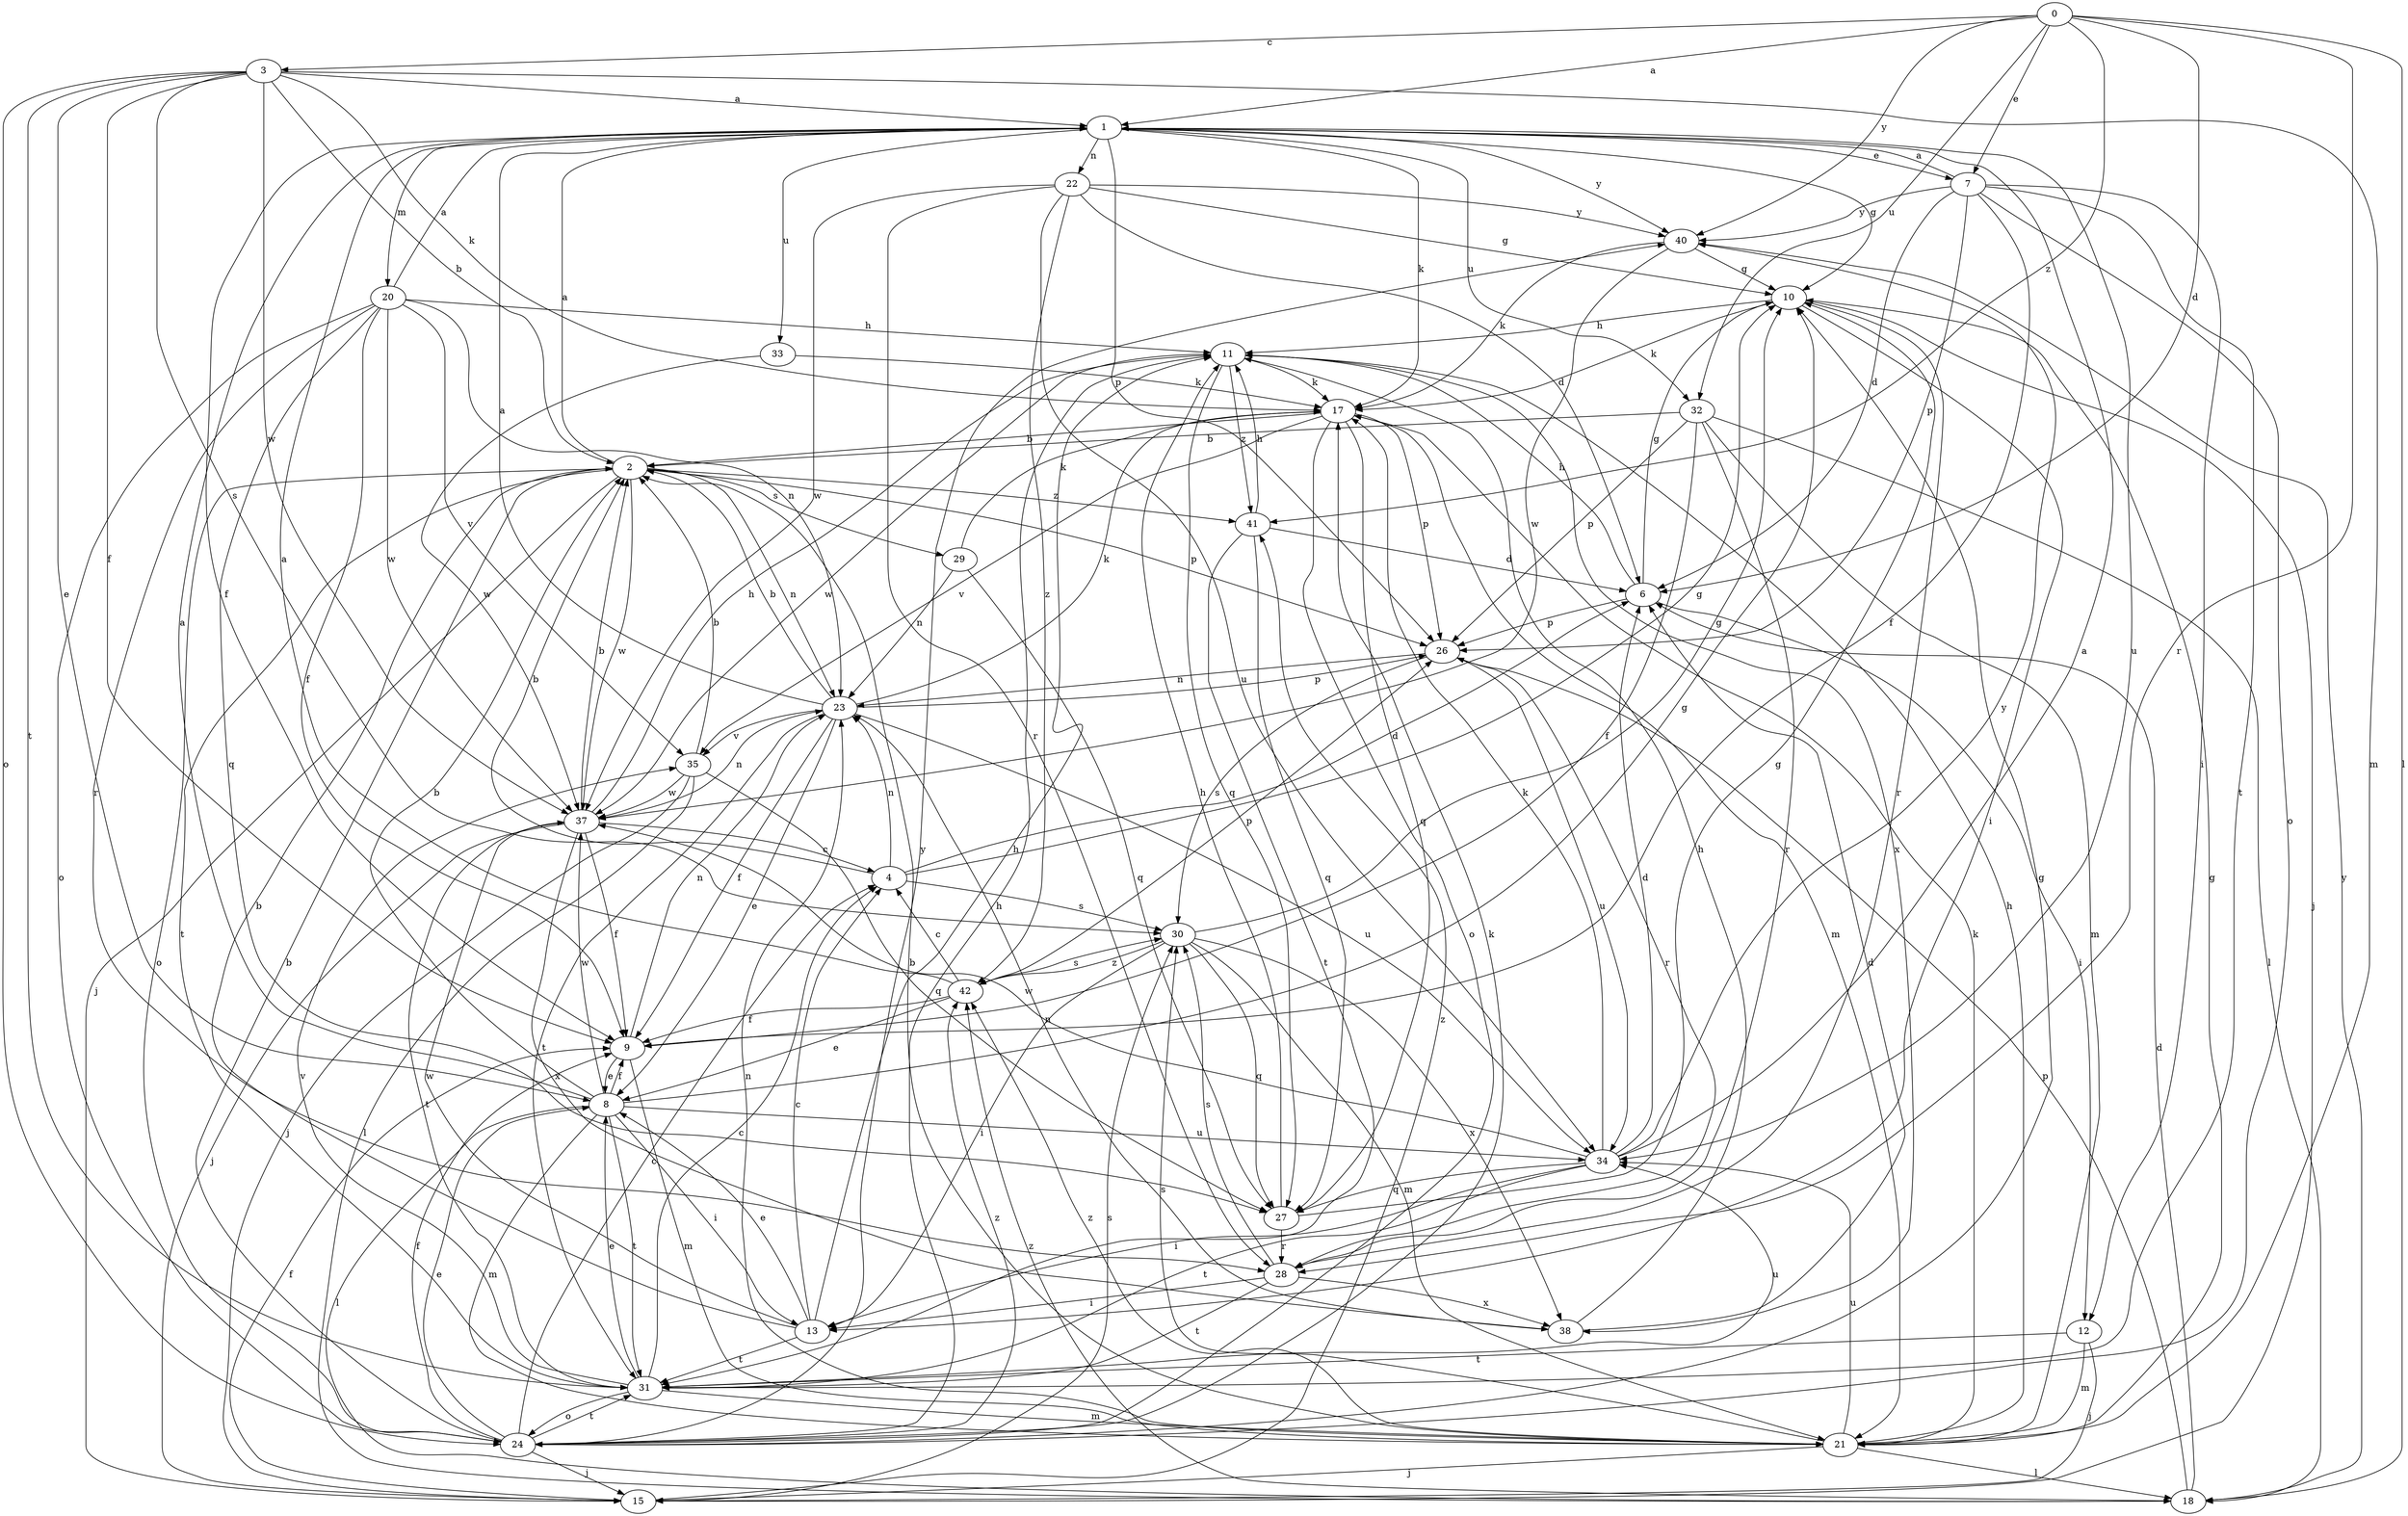 strict digraph  {
0;
1;
2;
3;
4;
6;
7;
8;
9;
10;
11;
12;
13;
15;
17;
18;
20;
21;
22;
23;
24;
26;
27;
28;
29;
30;
31;
32;
33;
34;
35;
37;
38;
40;
41;
42;
0 -> 1  [label=a];
0 -> 3  [label=c];
0 -> 6  [label=d];
0 -> 7  [label=e];
0 -> 18  [label=l];
0 -> 28  [label=r];
0 -> 32  [label=u];
0 -> 40  [label=y];
0 -> 41  [label=z];
1 -> 7  [label=e];
1 -> 9  [label=f];
1 -> 10  [label=g];
1 -> 17  [label=k];
1 -> 20  [label=m];
1 -> 22  [label=n];
1 -> 26  [label=p];
1 -> 32  [label=u];
1 -> 33  [label=u];
1 -> 34  [label=u];
1 -> 40  [label=y];
2 -> 1  [label=a];
2 -> 15  [label=j];
2 -> 23  [label=n];
2 -> 24  [label=o];
2 -> 26  [label=p];
2 -> 29  [label=s];
2 -> 31  [label=t];
2 -> 37  [label=w];
2 -> 41  [label=z];
3 -> 1  [label=a];
3 -> 2  [label=b];
3 -> 8  [label=e];
3 -> 9  [label=f];
3 -> 17  [label=k];
3 -> 21  [label=m];
3 -> 24  [label=o];
3 -> 30  [label=s];
3 -> 31  [label=t];
3 -> 37  [label=w];
4 -> 2  [label=b];
4 -> 6  [label=d];
4 -> 10  [label=g];
4 -> 23  [label=n];
4 -> 30  [label=s];
6 -> 10  [label=g];
6 -> 11  [label=h];
6 -> 12  [label=i];
6 -> 26  [label=p];
7 -> 1  [label=a];
7 -> 6  [label=d];
7 -> 9  [label=f];
7 -> 12  [label=i];
7 -> 24  [label=o];
7 -> 26  [label=p];
7 -> 31  [label=t];
7 -> 40  [label=y];
8 -> 1  [label=a];
8 -> 2  [label=b];
8 -> 9  [label=f];
8 -> 10  [label=g];
8 -> 13  [label=i];
8 -> 18  [label=l];
8 -> 21  [label=m];
8 -> 31  [label=t];
8 -> 34  [label=u];
8 -> 37  [label=w];
9 -> 8  [label=e];
9 -> 21  [label=m];
9 -> 23  [label=n];
10 -> 11  [label=h];
10 -> 13  [label=i];
10 -> 15  [label=j];
10 -> 17  [label=k];
10 -> 28  [label=r];
11 -> 17  [label=k];
11 -> 27  [label=q];
11 -> 37  [label=w];
11 -> 38  [label=x];
11 -> 41  [label=z];
12 -> 15  [label=j];
12 -> 21  [label=m];
12 -> 31  [label=t];
13 -> 2  [label=b];
13 -> 4  [label=c];
13 -> 8  [label=e];
13 -> 11  [label=h];
13 -> 31  [label=t];
13 -> 37  [label=w];
15 -> 9  [label=f];
15 -> 30  [label=s];
15 -> 41  [label=z];
17 -> 2  [label=b];
17 -> 21  [label=m];
17 -> 24  [label=o];
17 -> 26  [label=p];
17 -> 27  [label=q];
17 -> 35  [label=v];
18 -> 6  [label=d];
18 -> 26  [label=p];
18 -> 40  [label=y];
18 -> 42  [label=z];
20 -> 1  [label=a];
20 -> 9  [label=f];
20 -> 11  [label=h];
20 -> 23  [label=n];
20 -> 24  [label=o];
20 -> 27  [label=q];
20 -> 28  [label=r];
20 -> 35  [label=v];
20 -> 37  [label=w];
21 -> 2  [label=b];
21 -> 10  [label=g];
21 -> 11  [label=h];
21 -> 15  [label=j];
21 -> 17  [label=k];
21 -> 18  [label=l];
21 -> 23  [label=n];
21 -> 30  [label=s];
21 -> 34  [label=u];
21 -> 42  [label=z];
22 -> 6  [label=d];
22 -> 10  [label=g];
22 -> 28  [label=r];
22 -> 34  [label=u];
22 -> 37  [label=w];
22 -> 40  [label=y];
22 -> 42  [label=z];
23 -> 1  [label=a];
23 -> 2  [label=b];
23 -> 8  [label=e];
23 -> 9  [label=f];
23 -> 17  [label=k];
23 -> 26  [label=p];
23 -> 31  [label=t];
23 -> 34  [label=u];
23 -> 35  [label=v];
24 -> 2  [label=b];
24 -> 4  [label=c];
24 -> 8  [label=e];
24 -> 9  [label=f];
24 -> 10  [label=g];
24 -> 11  [label=h];
24 -> 15  [label=j];
24 -> 17  [label=k];
24 -> 31  [label=t];
24 -> 40  [label=y];
24 -> 42  [label=z];
26 -> 23  [label=n];
26 -> 28  [label=r];
26 -> 30  [label=s];
26 -> 34  [label=u];
27 -> 10  [label=g];
27 -> 11  [label=h];
27 -> 28  [label=r];
28 -> 13  [label=i];
28 -> 30  [label=s];
28 -> 31  [label=t];
28 -> 38  [label=x];
29 -> 17  [label=k];
29 -> 23  [label=n];
29 -> 27  [label=q];
30 -> 10  [label=g];
30 -> 13  [label=i];
30 -> 21  [label=m];
30 -> 27  [label=q];
30 -> 38  [label=x];
30 -> 42  [label=z];
31 -> 4  [label=c];
31 -> 8  [label=e];
31 -> 21  [label=m];
31 -> 24  [label=o];
31 -> 34  [label=u];
31 -> 35  [label=v];
32 -> 2  [label=b];
32 -> 9  [label=f];
32 -> 18  [label=l];
32 -> 21  [label=m];
32 -> 26  [label=p];
32 -> 28  [label=r];
33 -> 17  [label=k];
33 -> 37  [label=w];
34 -> 1  [label=a];
34 -> 6  [label=d];
34 -> 13  [label=i];
34 -> 17  [label=k];
34 -> 27  [label=q];
34 -> 31  [label=t];
34 -> 37  [label=w];
34 -> 40  [label=y];
35 -> 2  [label=b];
35 -> 15  [label=j];
35 -> 18  [label=l];
35 -> 27  [label=q];
35 -> 37  [label=w];
37 -> 2  [label=b];
37 -> 4  [label=c];
37 -> 9  [label=f];
37 -> 11  [label=h];
37 -> 15  [label=j];
37 -> 23  [label=n];
37 -> 31  [label=t];
37 -> 38  [label=x];
38 -> 6  [label=d];
38 -> 11  [label=h];
38 -> 23  [label=n];
40 -> 10  [label=g];
40 -> 17  [label=k];
40 -> 37  [label=w];
41 -> 6  [label=d];
41 -> 11  [label=h];
41 -> 27  [label=q];
41 -> 31  [label=t];
42 -> 1  [label=a];
42 -> 4  [label=c];
42 -> 8  [label=e];
42 -> 9  [label=f];
42 -> 26  [label=p];
42 -> 30  [label=s];
}
